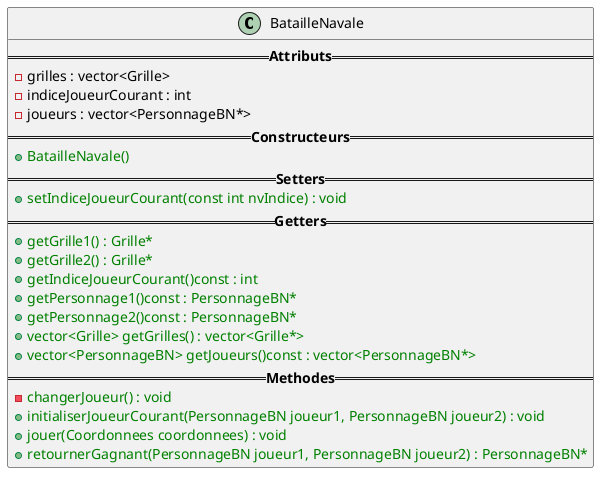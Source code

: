 @startuml
class BatailleNavale{
    ==<b>Attributs</b>==
        -grilles : vector<Grille>
        -indiceJoueurCourant : int
        -joueurs : vector<PersonnageBN*>
    ==<b>Constructeurs</b>==
        +<color:green>BatailleNavale()</color>
    ==<b>Setters</b>==
        +<color:green>setIndiceJoueurCourant(const int nvIndice) : void</color>
    ==<b>Getters</b>==
        +<color:green>getGrille1() : Grille*</color>
        +<color:green>getGrille2() : Grille*</color>
        +<color:green>getIndiceJoueurCourant()const : int</color>
        +<color:green>getPersonnage1()const : PersonnageBN*</color>
        +<color:green>getPersonnage2()const : PersonnageBN*</color>
        +<color:green>vector<Grille> getGrilles() : vector<Grille*></color>
        +<color:green>vector<PersonnageBN> getJoueurs()const : vector<PersonnageBN*></color>
    ==<b>Methodes</b>==
        -<color:green>changerJoueur() : void</color>
        +<color:green>initialiserJoueurCourant(PersonnageBN joueur1, PersonnageBN joueur2) : void</color>
        +<color:green>jouer(Coordonnees coordonnees) : void</color>
        +<color:green>retournerGagnant(PersonnageBN joueur1, PersonnageBN joueur2) : PersonnageBN*</color>
}
@enduml
'053ea271e8227ee4cc531dfda37c6ea1  src/BatailleNavale.hpp
'14dc468770f2eb6a9215402d3dcd8307  src/BatailleNavale.cpp
